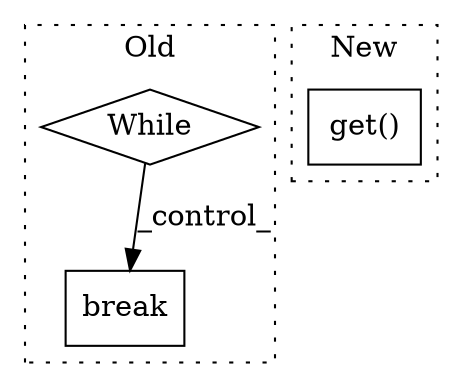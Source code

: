 digraph G {
subgraph cluster0 {
1 [label="While" a="52" s="4378,4398" l="6,10" shape="diamond"];
3 [label="break" a="94" s="4507" l="5" shape="box"];
label = "Old";
style="dotted";
}
subgraph cluster1 {
2 [label="get()" a="75" s="4414,4446" l="8,1" shape="box"];
label = "New";
style="dotted";
}
1 -> 3 [label="_control_"];
}